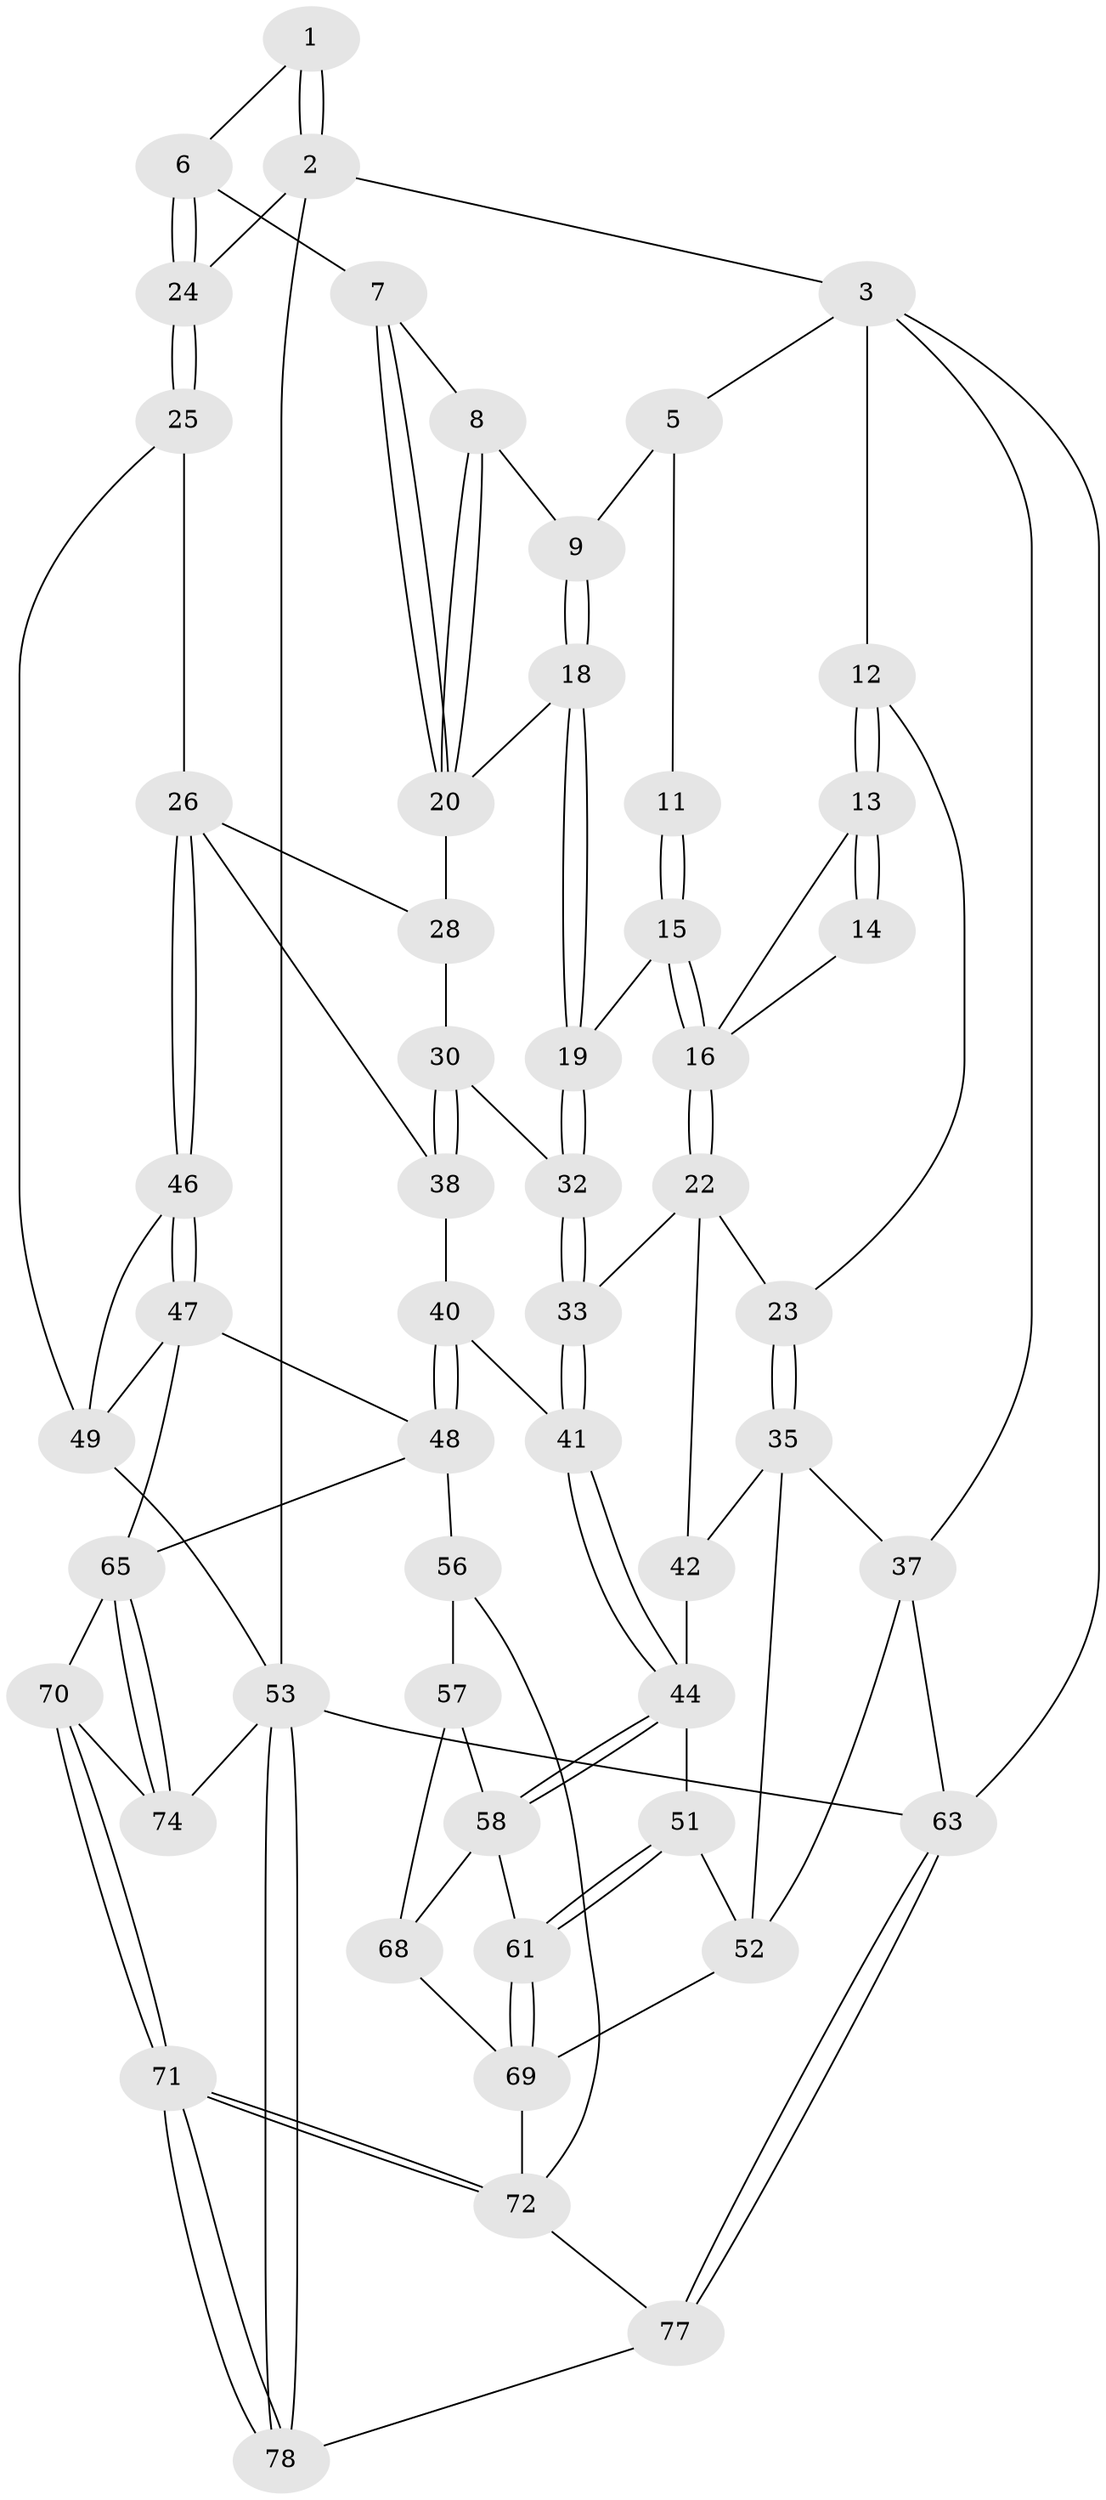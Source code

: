 // Generated by graph-tools (version 1.1) at 2025/24/03/03/25 07:24:33]
// undirected, 54 vertices, 120 edges
graph export_dot {
graph [start="1"]
  node [color=gray90,style=filled];
  1 [pos="+0.756375245735117+0"];
  2 [pos="+1+0"];
  3 [pos="+0+0",super="+4"];
  5 [pos="+0.4734747736989696+0",super="+10"];
  6 [pos="+0.7781824966343781+0.08115920616744485"];
  7 [pos="+0.7750280180142702+0.08292489975763605"];
  8 [pos="+0.5065964327886785+0.07504824795289833"];
  9 [pos="+0.4817912095234748+0.061753465136523106"];
  11 [pos="+0.3395869523357021+0.08523638476215764"];
  12 [pos="+0.050666505650146+0.009046554447349708"];
  13 [pos="+0.12540765230527937+0.034195682888537096"];
  14 [pos="+0.3224434734463513+0.08341604145511403"];
  15 [pos="+0.36176358900349925+0.21630243590862058"];
  16 [pos="+0.35977084242824076+0.21723022666771857",super="+17"];
  18 [pos="+0.4436624413744616+0.18984731166751673"];
  19 [pos="+0.4296385150547692+0.20955528397689613"];
  20 [pos="+0.6295010878496704+0.19602354526056395",super="+21"];
  22 [pos="+0.3009888745260471+0.25920583943117453",super="+34"];
  23 [pos="+0.16239869744454616+0.1956882000903559"];
  24 [pos="+0.7941068404723106+0.098549955422257",super="+29"];
  25 [pos="+0.8897235905346866+0.3612140324460221",super="+43"];
  26 [pos="+0.8234439544578618+0.4041860592536274",super="+27"];
  28 [pos="+0.6209111142921993+0.24423961187548454"];
  30 [pos="+0.5679919612126701+0.27717079735214256",super="+31"];
  32 [pos="+0.47589079566367437+0.2861529525052355"];
  33 [pos="+0.46640767734970934+0.33484026428679176"];
  35 [pos="+0.10102594851530575+0.4497852736889238",super="+36"];
  37 [pos="+0+0.46804329379802073",super="+62"];
  38 [pos="+0.637900915363268+0.4551319967315994",super="+39"];
  40 [pos="+0.5617868644556733+0.5004011439964379"];
  41 [pos="+0.5543300775694484+0.5010917036976847"];
  42 [pos="+0.28830053141018486+0.43842307978126005"];
  44 [pos="+0.4551785414338814+0.5539317106521732",super="+45"];
  46 [pos="+0.8166211441368505+0.5603346273268258"];
  47 [pos="+0.7792727418788808+0.6376395691881867",super="+59"];
  48 [pos="+0.6487077451001447+0.6222009800757513",super="+55"];
  49 [pos="+1+0.6568827884103478",super="+50"];
  51 [pos="+0.22612138656944517+0.6870976574036146"];
  52 [pos="+0.1729655050999788+0.6517413482638272",super="+64"];
  53 [pos="+1+1",super="+54"];
  56 [pos="+0.6050604137708967+0.752374331330258",super="+73"];
  57 [pos="+0.46124029128122457+0.6605390703230346",super="+67"];
  58 [pos="+0.45635853576609203+0.6416250831962348",super="+60"];
  61 [pos="+0.2408134828790303+0.7400653936030606"];
  63 [pos="+0+1"];
  65 [pos="+0.8075230786563299+0.7300152592575424",super="+66"];
  68 [pos="+0.26339631085368587+0.8094896786930428"];
  69 [pos="+0+0.7854400606971017",super="+75"];
  70 [pos="+0.7113882139724338+0.9291024970513383"];
  71 [pos="+0.6106825640423141+1"];
  72 [pos="+0.5709991409135822+0.9904788734041158",super="+76"];
  74 [pos="+0.8494318507693487+0.7897572259913502"];
  77 [pos="+0.054934242600447804+1"];
  78 [pos="+0.6209816539982208+1"];
  1 -- 2;
  1 -- 2;
  1 -- 6;
  2 -- 3;
  2 -- 53;
  2 -- 24;
  3 -- 37;
  3 -- 63;
  3 -- 12;
  3 -- 5;
  5 -- 9;
  5 -- 11;
  6 -- 7;
  6 -- 24;
  6 -- 24;
  7 -- 8;
  7 -- 20;
  7 -- 20;
  8 -- 9;
  8 -- 20;
  8 -- 20;
  9 -- 18;
  9 -- 18;
  11 -- 15;
  11 -- 15;
  12 -- 13;
  12 -- 13;
  12 -- 23;
  13 -- 14;
  13 -- 14;
  13 -- 16;
  14 -- 16;
  15 -- 16;
  15 -- 16;
  15 -- 19;
  16 -- 22;
  16 -- 22;
  18 -- 19;
  18 -- 19;
  18 -- 20;
  19 -- 32;
  19 -- 32;
  20 -- 28;
  22 -- 23;
  22 -- 33;
  22 -- 42;
  23 -- 35;
  23 -- 35;
  24 -- 25 [weight=2];
  24 -- 25;
  25 -- 26;
  25 -- 49;
  26 -- 46;
  26 -- 46;
  26 -- 28;
  26 -- 38;
  28 -- 30;
  30 -- 38 [weight=2];
  30 -- 38;
  30 -- 32;
  32 -- 33;
  32 -- 33;
  33 -- 41;
  33 -- 41;
  35 -- 42;
  35 -- 52;
  35 -- 37;
  37 -- 52;
  37 -- 63;
  38 -- 40;
  40 -- 41;
  40 -- 48;
  40 -- 48;
  41 -- 44;
  41 -- 44;
  42 -- 44;
  44 -- 58;
  44 -- 58;
  44 -- 51;
  46 -- 47;
  46 -- 47;
  46 -- 49;
  47 -- 48;
  47 -- 65;
  47 -- 49;
  48 -- 56;
  48 -- 65;
  49 -- 53;
  51 -- 52;
  51 -- 61;
  51 -- 61;
  52 -- 69;
  53 -- 78;
  53 -- 78;
  53 -- 63;
  53 -- 74;
  56 -- 57 [weight=2];
  56 -- 72;
  57 -- 58;
  57 -- 68;
  58 -- 68;
  58 -- 61;
  61 -- 69;
  61 -- 69;
  63 -- 77;
  63 -- 77;
  65 -- 74;
  65 -- 74;
  65 -- 70;
  68 -- 69;
  69 -- 72;
  70 -- 71;
  70 -- 71;
  70 -- 74;
  71 -- 72;
  71 -- 72;
  71 -- 78;
  71 -- 78;
  72 -- 77;
  77 -- 78;
}

